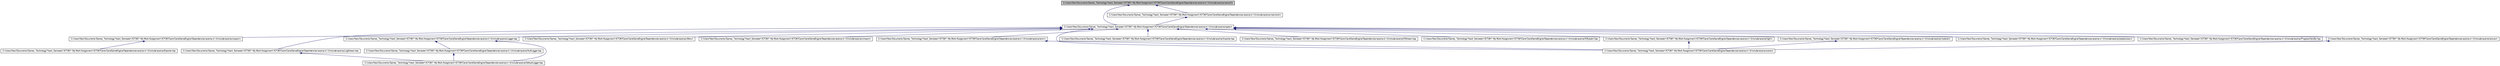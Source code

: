 digraph G
{
  bgcolor="transparent";
  edge [fontname="FreeSans",fontsize=10,labelfontname="FreeSans",labelfontsize=10];
  node [fontname="FreeSans",fontsize=10,shape=record];
  Node1 [label="C:/Users/New/Documents/Games_Technology/Year4_Semester1/ICT397/~My Work/Assignment1/ICT397Carre/CarreGameEngine/Dependencies/assimp-4.1.0/include/assimp/vector3.h",height=0.2,width=0.4,color="black", fillcolor="grey75", style="filled" fontcolor="black"];
  Node1 -> Node2 [dir=back,color="midnightblue",fontsize=10,style="solid"];
  Node2 [label="C:/Users/New/Documents/Games_Technology/Year4_Semester1/ICT397/~My Work/Assignment1/ICT397Carre/CarreGameEngine/Dependencies/assimp-4.1.0/include/assimp/types.h",height=0.2,width=0.4,color="black",URL="$types_8h.html"];
  Node2 -> Node3 [dir=back,color="midnightblue",fontsize=10,style="solid"];
  Node3 [label="C:/Users/New/Documents/Games_Technology/Year4_Semester1/ICT397/~My Work/Assignment1/ICT397Carre/CarreGameEngine/Dependencies/assimp-4.1.0/include/assimp/anim.h",height=0.2,width=0.4,color="black",URL="$anim_8h.html",tooltip="Defines the data structures in which the imported animations are returned."];
  Node3 -> Node4 [dir=back,color="midnightblue",fontsize=10,style="solid"];
  Node4 [label="C:/Users/New/Documents/Games_Technology/Year4_Semester1/ICT397/~My Work/Assignment1/ICT397Carre/CarreGameEngine/Dependencies/assimp-4.1.0/include/assimp/scene.h",height=0.2,width=0.4,color="black",URL="$scene_8h.html",tooltip="Defines the data structures in which the imported scene is returned."];
  Node2 -> Node5 [dir=back,color="midnightblue",fontsize=10,style="solid"];
  Node5 [label="C:/Users/New/Documents/Games_Technology/Year4_Semester1/ICT397/~My Work/Assignment1/ICT397Carre/CarreGameEngine/Dependencies/assimp-4.1.0/include/assimp/cexport.h",height=0.2,width=0.4,color="black",URL="$cexport_8h.html",tooltip="Defines the C-API for the Assimp export interface."];
  Node5 -> Node6 [dir=back,color="midnightblue",fontsize=10,style="solid"];
  Node6 [label="C:/Users/New/Documents/Games_Technology/Year4_Semester1/ICT397/~My Work/Assignment1/ICT397Carre/CarreGameEngine/Dependencies/assimp-4.1.0/include/assimp/Exporter.hpp",height=0.2,width=0.4,color="black",URL="$_exporter_8hpp.html",tooltip="Defines the CPP-API for the Assimp export interface."];
  Node2 -> Node7 [dir=back,color="midnightblue",fontsize=10,style="solid"];
  Node7 [label="C:/Users/New/Documents/Games_Technology/Year4_Semester1/ICT397/~My Work/Assignment1/ICT397Carre/CarreGameEngine/Dependencies/assimp-4.1.0/include/assimp/cfileio.h",height=0.2,width=0.4,color="black",URL="$cfileio_8h.html",tooltip="Defines generic C routines to access memory-mapped files."];
  Node2 -> Node8 [dir=back,color="midnightblue",fontsize=10,style="solid"];
  Node8 [label="C:/Users/New/Documents/Games_Technology/Year4_Semester1/ICT397/~My Work/Assignment1/ICT397Carre/CarreGameEngine/Dependencies/assimp-4.1.0/include/assimp/cimport.h",height=0.2,width=0.4,color="black",URL="$cimport_8h.html",tooltip="Defines the C-API to the Open Asset Import Library."];
  Node2 -> Node9 [dir=back,color="midnightblue",fontsize=10,style="solid"];
  Node9 [label="C:/Users/New/Documents/Games_Technology/Year4_Semester1/ICT397/~My Work/Assignment1/ICT397Carre/CarreGameEngine/Dependencies/assimp-4.1.0/include/assimp/Logger.hpp",height=0.2,width=0.4,color="black",URL="$_logger_8hpp.html",tooltip="Abstract base class &#39;Logger&#39;, base of the logging system."];
  Node9 -> Node10 [dir=back,color="midnightblue",fontsize=10,style="solid"];
  Node10 [label="C:/Users/New/Documents/Games_Technology/Year4_Semester1/ICT397/~My Work/Assignment1/ICT397Carre/CarreGameEngine/Dependencies/assimp-4.1.0/include/assimp/DefaultLogger.hpp",height=0.2,width=0.4,color="black",URL="$_default_logger_8hpp.html"];
  Node9 -> Node11 [dir=back,color="midnightblue",fontsize=10,style="solid"];
  Node11 [label="C:/Users/New/Documents/Games_Technology/Year4_Semester1/ICT397/~My Work/Assignment1/ICT397Carre/CarreGameEngine/Dependencies/assimp-4.1.0/include/assimp/NullLogger.hpp",height=0.2,width=0.4,color="black",URL="$_null_logger_8hpp.html",tooltip="Dummy logger."];
  Node11 -> Node10 [dir=back,color="midnightblue",fontsize=10,style="solid"];
  Node2 -> Node12 [dir=back,color="midnightblue",fontsize=10,style="solid"];
  Node12 [label="C:/Users/New/Documents/Games_Technology/Year4_Semester1/ICT397/~My Work/Assignment1/ICT397Carre/CarreGameEngine/Dependencies/assimp-4.1.0/include/assimp/LogStream.hpp",height=0.2,width=0.4,color="black",URL="$_log_stream_8hpp.html",tooltip="Abstract base class &#39;LogStream&#39;, representing an output log stream."];
  Node12 -> Node10 [dir=back,color="midnightblue",fontsize=10,style="solid"];
  Node2 -> Node13 [dir=back,color="midnightblue",fontsize=10,style="solid"];
  Node13 [label="C:/Users/New/Documents/Games_Technology/Year4_Semester1/ICT397/~My Work/Assignment1/ICT397Carre/CarreGameEngine/Dependencies/assimp-4.1.0/include/assimp/Importer.hpp",height=0.2,width=0.4,color="black",URL="$_importer_8hpp.html",tooltip="Defines the C++-API to the Open Asset Import Library."];
  Node2 -> Node14 [dir=back,color="midnightblue",fontsize=10,style="solid"];
  Node14 [label="C:/Users/New/Documents/Games_Technology/Year4_Semester1/ICT397/~My Work/Assignment1/ICT397Carre/CarreGameEngine/Dependencies/assimp-4.1.0/include/assimp/IOStream.hpp",height=0.2,width=0.4,color="black",URL="$_i_o_stream_8hpp.html",tooltip="File I/O wrappers for C++."];
  Node2 -> Node15 [dir=back,color="midnightblue",fontsize=10,style="solid"];
  Node15 [label="C:/Users/New/Documents/Games_Technology/Year4_Semester1/ICT397/~My Work/Assignment1/ICT397Carre/CarreGameEngine/Dependencies/assimp-4.1.0/include/assimp/IOSystem.hpp",height=0.2,width=0.4,color="black",URL="$_i_o_system_8hpp.html",tooltip="File system wrapper for C++. Inherit this class to supply custom file handling logic..."];
  Node2 -> Node16 [dir=back,color="midnightblue",fontsize=10,style="solid"];
  Node16 [label="C:/Users/New/Documents/Games_Technology/Year4_Semester1/ICT397/~My Work/Assignment1/ICT397Carre/CarreGameEngine/Dependencies/assimp-4.1.0/include/assimp/light.h",height=0.2,width=0.4,color="black",URL="$light_8h.html",tooltip="Defines the aiLight data structure."];
  Node16 -> Node4 [dir=back,color="midnightblue",fontsize=10,style="solid"];
  Node2 -> Node17 [dir=back,color="midnightblue",fontsize=10,style="solid"];
  Node17 [label="C:/Users/New/Documents/Games_Technology/Year4_Semester1/ICT397/~My Work/Assignment1/ICT397Carre/CarreGameEngine/Dependencies/assimp-4.1.0/include/assimp/material.h",height=0.2,width=0.4,color="black",URL="$material_8h.html",tooltip="Defines the material system of the library."];
  Node17 -> Node4 [dir=back,color="midnightblue",fontsize=10,style="solid"];
  Node2 -> Node18 [dir=back,color="midnightblue",fontsize=10,style="solid"];
  Node18 [label="C:/Users/New/Documents/Games_Technology/Year4_Semester1/ICT397/~My Work/Assignment1/ICT397Carre/CarreGameEngine/Dependencies/assimp-4.1.0/include/assimp/postprocess.h",height=0.2,width=0.4,color="black",URL="$postprocess_8h.html",tooltip="Definitions for import post processing steps."];
  Node2 -> Node19 [dir=back,color="midnightblue",fontsize=10,style="solid"];
  Node19 [label="C:/Users/New/Documents/Games_Technology/Year4_Semester1/ICT397/~My Work/Assignment1/ICT397Carre/CarreGameEngine/Dependencies/assimp-4.1.0/include/assimp/ProgressHandler.hpp",height=0.2,width=0.4,color="black",URL="$_progress_handler_8hpp.html",tooltip="Abstract base class &#39;ProgressHandler&#39;."];
  Node2 -> Node4 [dir=back,color="midnightblue",fontsize=10,style="solid"];
  Node2 -> Node20 [dir=back,color="midnightblue",fontsize=10,style="solid"];
  Node20 [label="C:/Users/New/Documents/Games_Technology/Year4_Semester1/ICT397/~My Work/Assignment1/ICT397Carre/CarreGameEngine/Dependencies/assimp-4.1.0/include/assimp/texture.h",height=0.2,width=0.4,color="black",URL="$texture_8h.html",tooltip="Defines texture helper structures for the library."];
  Node20 -> Node4 [dir=back,color="midnightblue",fontsize=10,style="solid"];
  Node1 -> Node21 [dir=back,color="midnightblue",fontsize=10,style="solid"];
  Node21 [label="C:/Users/New/Documents/Games_Technology/Year4_Semester1/ICT397/~My Work/Assignment1/ICT397Carre/CarreGameEngine/Dependencies/assimp-4.1.0/include/assimp/matrix4x4.h",height=0.2,width=0.4,color="black",URL="$matrix4x4_8h.html",tooltip="4x4 matrix structure, including operators when compiling in C++"];
  Node21 -> Node2 [dir=back,color="midnightblue",fontsize=10,style="solid"];
}
